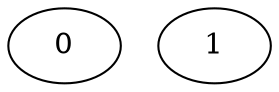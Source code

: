 graph G {
0 [spatial_node="2.182541331856949200910197242333870735392793601842181353067172693015592788452806768758544802951896192e-289 2.569345825338680947063446096244452010636402438206136352219336688590311025803029899286337851614749088e-289 2.182541331856949200910197242333870735392793601842181353067172693015592788452806768758544802951896192e-289"];
1 [spatial_node="1 1 1"];
}
